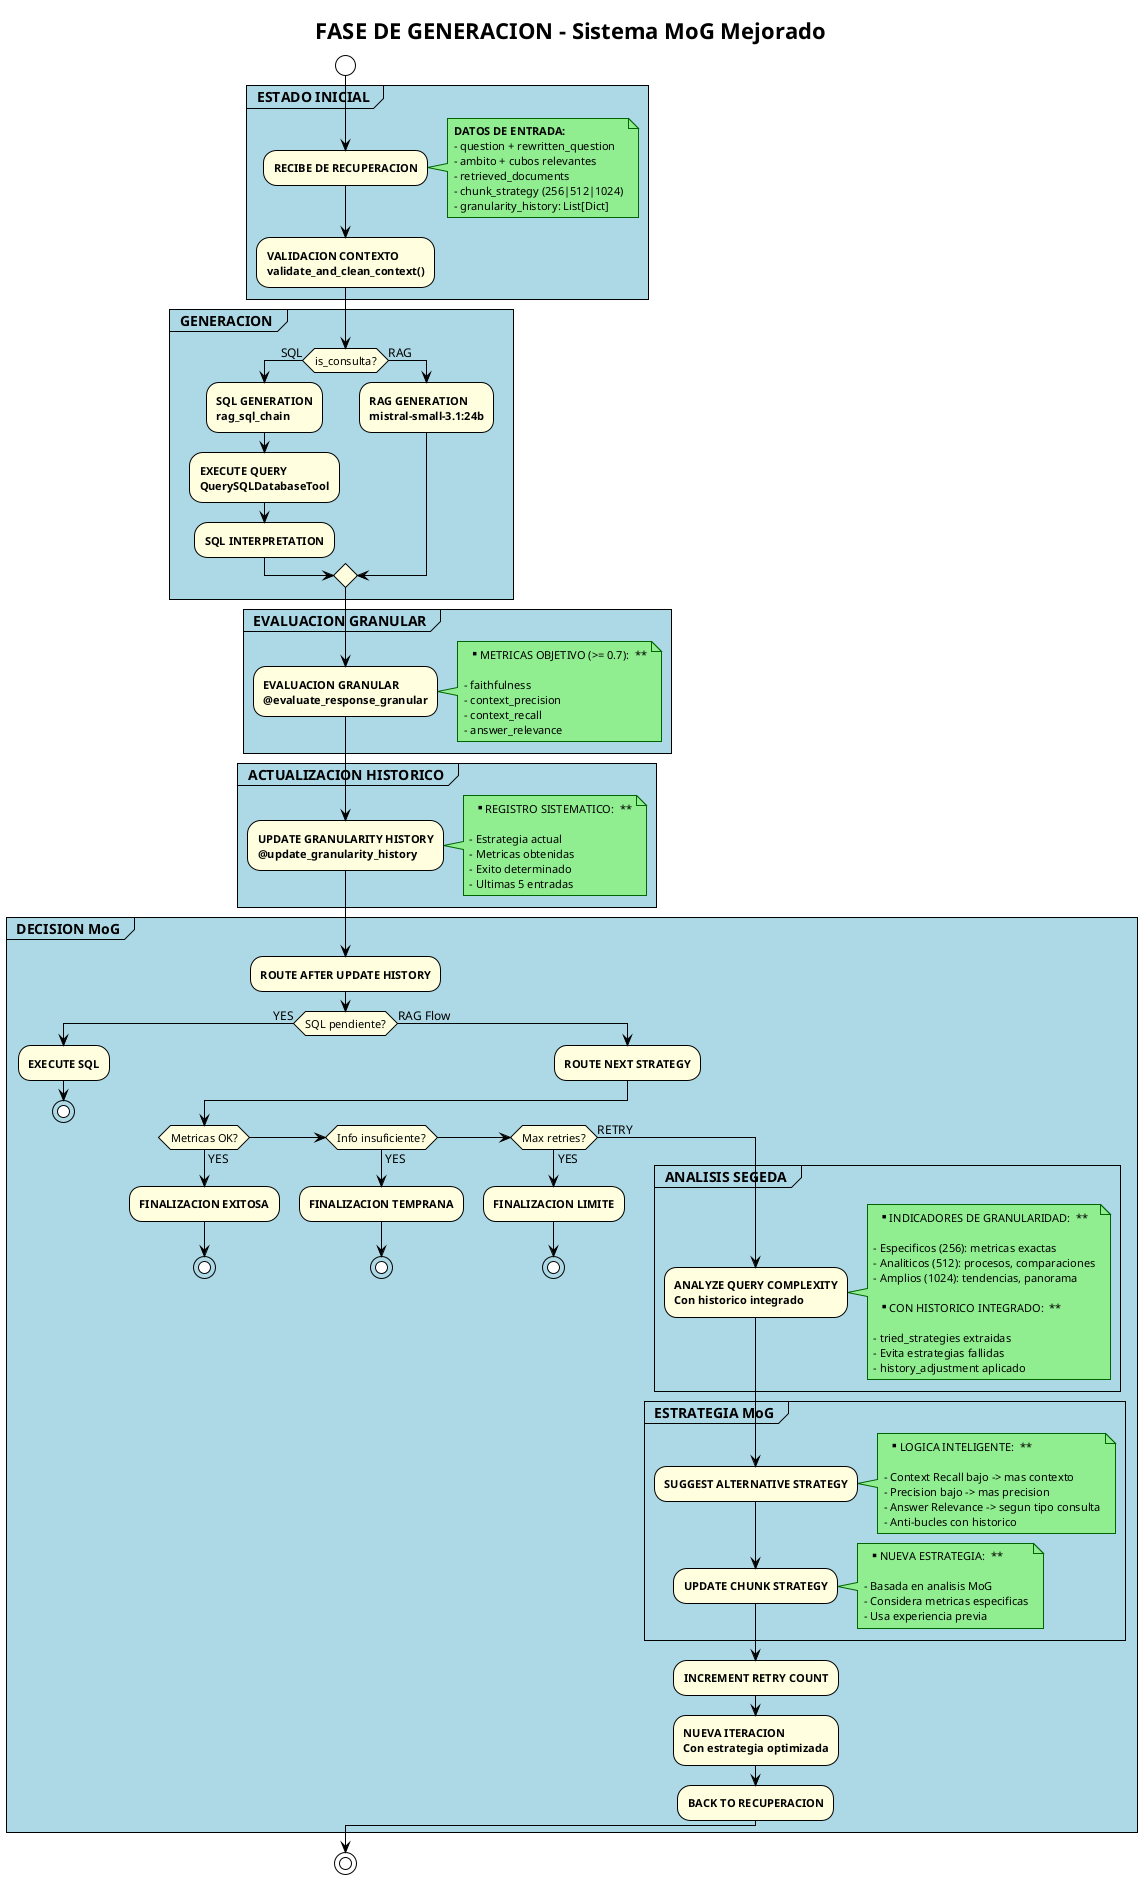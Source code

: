 @startuml GeneracionRAG
!theme plain
title FASE DE GENERACION - Sistema MoG Mejorado

skinparam backgroundColor white
skinparam defaultFontSize 12
skinparam defaultFontName Arial

skinparam partition {
    BackgroundColor lightblue
    BorderColor black
    FontStyle bold
    FontSize 14
}

skinparam activity {
    BackgroundColor lightyellow
    BorderColor black
    FontSize 11
}

skinparam note {
    BackgroundColor lightgreen
    BorderColor darkgreen
    FontSize 11
    MaxMessageSize 150
}

start

partition "  **ESTADO INICIAL**  " {
  :**RECIBE DE RECUPERACION**;
  note right
    **DATOS DE ENTRADA:**
    - question + rewritten_question
    - ambito + cubos relevantes  
    - retrieved_documents
    - chunk_strategy (256|512|1024)
    - granularity_history: List[Dict]
  end note
  
  :**VALIDACION CONTEXTO**
  **validate_and_clean_context()**;
}

partition "  **GENERACION**  " {
  if (is_consulta?) then (SQL)
    :**SQL GENERATION**
    **rag_sql_chain**;
    
    :**EXECUTE QUERY**
    **QuerySQLDatabaseTool**;
    
    :**SQL INTERPRETATION**;
    
  else (RAG)
    :**RAG GENERATION**
    **mistral-small-3.1:24b**;
  endif
}

partition "  **EVALUACION GRANULAR**  " {
  :**EVALUACION GRANULAR**
  **@evaluate_response_granular**;
  note right
    **  METRICAS OBJETIVO (>= 0.7):  **
    
    - faithfulness
    - context_precision 
    - context_recall
    - answer_relevance
  end note
}

partition "  **ACTUALIZACION HISTORICO**  " {
  :**UPDATE GRANULARITY HISTORY**
  **@update_granularity_history**;
  note right
    **  REGISTRO SISTEMATICO:  **
    
    - Estrategia actual
    - Metricas obtenidas
    - Exito determinado
    - Ultimas 5 entradas
  end note
}

partition "  **DECISION MoG**  " {
  :**ROUTE AFTER UPDATE HISTORY**;
  
  if (SQL pendiente?) then (YES)
    :**EXECUTE SQL**;
    stop
    
  else (RAG Flow)
    :**ROUTE NEXT STRATEGY**;
    
    if (Metricas OK?) then (YES)
      :**FINALIZACION EXITOSA**;
      stop
      
    elseif (Info insuficiente?) then (YES)
      :**FINALIZACION TEMPRANA**;
      stop
      
    elseif (Max retries?) then (YES)
      :**FINALIZACION LIMITE**;
      stop
      
    else (RETRY)
      
      partition "  **ANALISIS SEGEDA**  " {
        :**ANALYZE QUERY COMPLEXITY**
        **Con historico integrado**;
        note right
          **  INDICADORES DE GRANULARIDAD:  **
          
          - Especificos (256): metricas exactas
          - Analiticos (512): procesos, comparaciones
          - Amplios (1024): tendencias, panorama
          
          **  CON HISTORICO INTEGRADO:  **
          
          - tried_strategies extraidas
          - Evita estrategias fallidas
          - history_adjustment aplicado
        end note
      }
      
      partition "  **ESTRATEGIA MoG**  " {
        :**SUGGEST ALTERNATIVE STRATEGY**;
        note right
          **  LOGICA INTELIGENTE:  **
          
          - Context Recall bajo -> mas contexto
          - Precision bajo -> mas precision
          - Answer Relevance -> segun tipo consulta
          - Anti-bucles con historico
        end note
        
        :**UPDATE CHUNK STRATEGY**;
        note right
          **  NUEVA ESTRATEGIA:  **
          
          - Basada en analisis MoG
          - Considera metricas especificas
          - Usa experiencia previa
        end note
      }
      
      :**INCREMENT RETRY COUNT**;
      
      :**NUEVA ITERACION**
      **Con estrategia optimizada**;
      
      :**BACK TO RECUPERACION**;
      
    endif
  endif
}

stop

@enduml 
